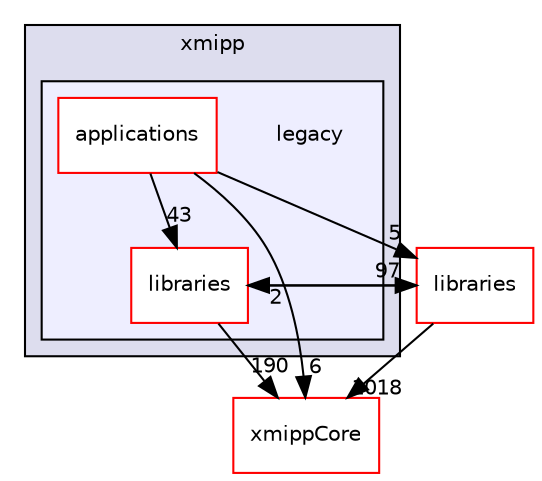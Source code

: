 digraph "xmipp/legacy" {
  compound=true
  node [ fontsize="10", fontname="Helvetica"];
  edge [ labelfontsize="10", labelfontname="Helvetica"];
  subgraph clusterdir_5bce755d3f27cf36e7d1a940cfd4182d {
    graph [ bgcolor="#ddddee", pencolor="black", label="xmipp" fontname="Helvetica", fontsize="10", URL="dir_5bce755d3f27cf36e7d1a940cfd4182d.html"]
  subgraph clusterdir_5ee8c3a986de9cbc18000e453191b32c {
    graph [ bgcolor="#eeeeff", pencolor="black", label="" URL="dir_5ee8c3a986de9cbc18000e453191b32c.html"];
    dir_5ee8c3a986de9cbc18000e453191b32c [shape=plaintext label="legacy"];
    dir_bcfd741ababedf9733a0b4206c5afde4 [shape=box label="applications" color="red" fillcolor="white" style="filled" URL="dir_bcfd741ababedf9733a0b4206c5afde4.html"];
    dir_ec5db26cfb72886407809adaaec84b8a [shape=box label="libraries" color="red" fillcolor="white" style="filled" URL="dir_ec5db26cfb72886407809adaaec84b8a.html"];
  }
  }
  dir_ce4d0d8fc85c2c70612466225bfce71d [shape=box label="xmippCore" fillcolor="white" style="filled" color="red" URL="dir_ce4d0d8fc85c2c70612466225bfce71d.html"];
  dir_29dba3f3840f20df3b04d1972e99046b [shape=box label="libraries" fillcolor="white" style="filled" color="red" URL="dir_29dba3f3840f20df3b04d1972e99046b.html"];
  dir_ec5db26cfb72886407809adaaec84b8a->dir_ce4d0d8fc85c2c70612466225bfce71d [headlabel="190", labeldistance=1.5 headhref="dir_000319_000261.html"];
  dir_ec5db26cfb72886407809adaaec84b8a->dir_29dba3f3840f20df3b04d1972e99046b [headlabel="97", labeldistance=1.5 headhref="dir_000319_000042.html"];
  dir_29dba3f3840f20df3b04d1972e99046b->dir_ec5db26cfb72886407809adaaec84b8a [headlabel="2", labeldistance=1.5 headhref="dir_000042_000319.html"];
  dir_29dba3f3840f20df3b04d1972e99046b->dir_ce4d0d8fc85c2c70612466225bfce71d [headlabel="1018", labeldistance=1.5 headhref="dir_000042_000261.html"];
  dir_bcfd741ababedf9733a0b4206c5afde4->dir_ec5db26cfb72886407809adaaec84b8a [headlabel="43", labeldistance=1.5 headhref="dir_000269_000319.html"];
  dir_bcfd741ababedf9733a0b4206c5afde4->dir_ce4d0d8fc85c2c70612466225bfce71d [headlabel="6", labeldistance=1.5 headhref="dir_000269_000261.html"];
  dir_bcfd741ababedf9733a0b4206c5afde4->dir_29dba3f3840f20df3b04d1972e99046b [headlabel="5", labeldistance=1.5 headhref="dir_000269_000042.html"];
}
